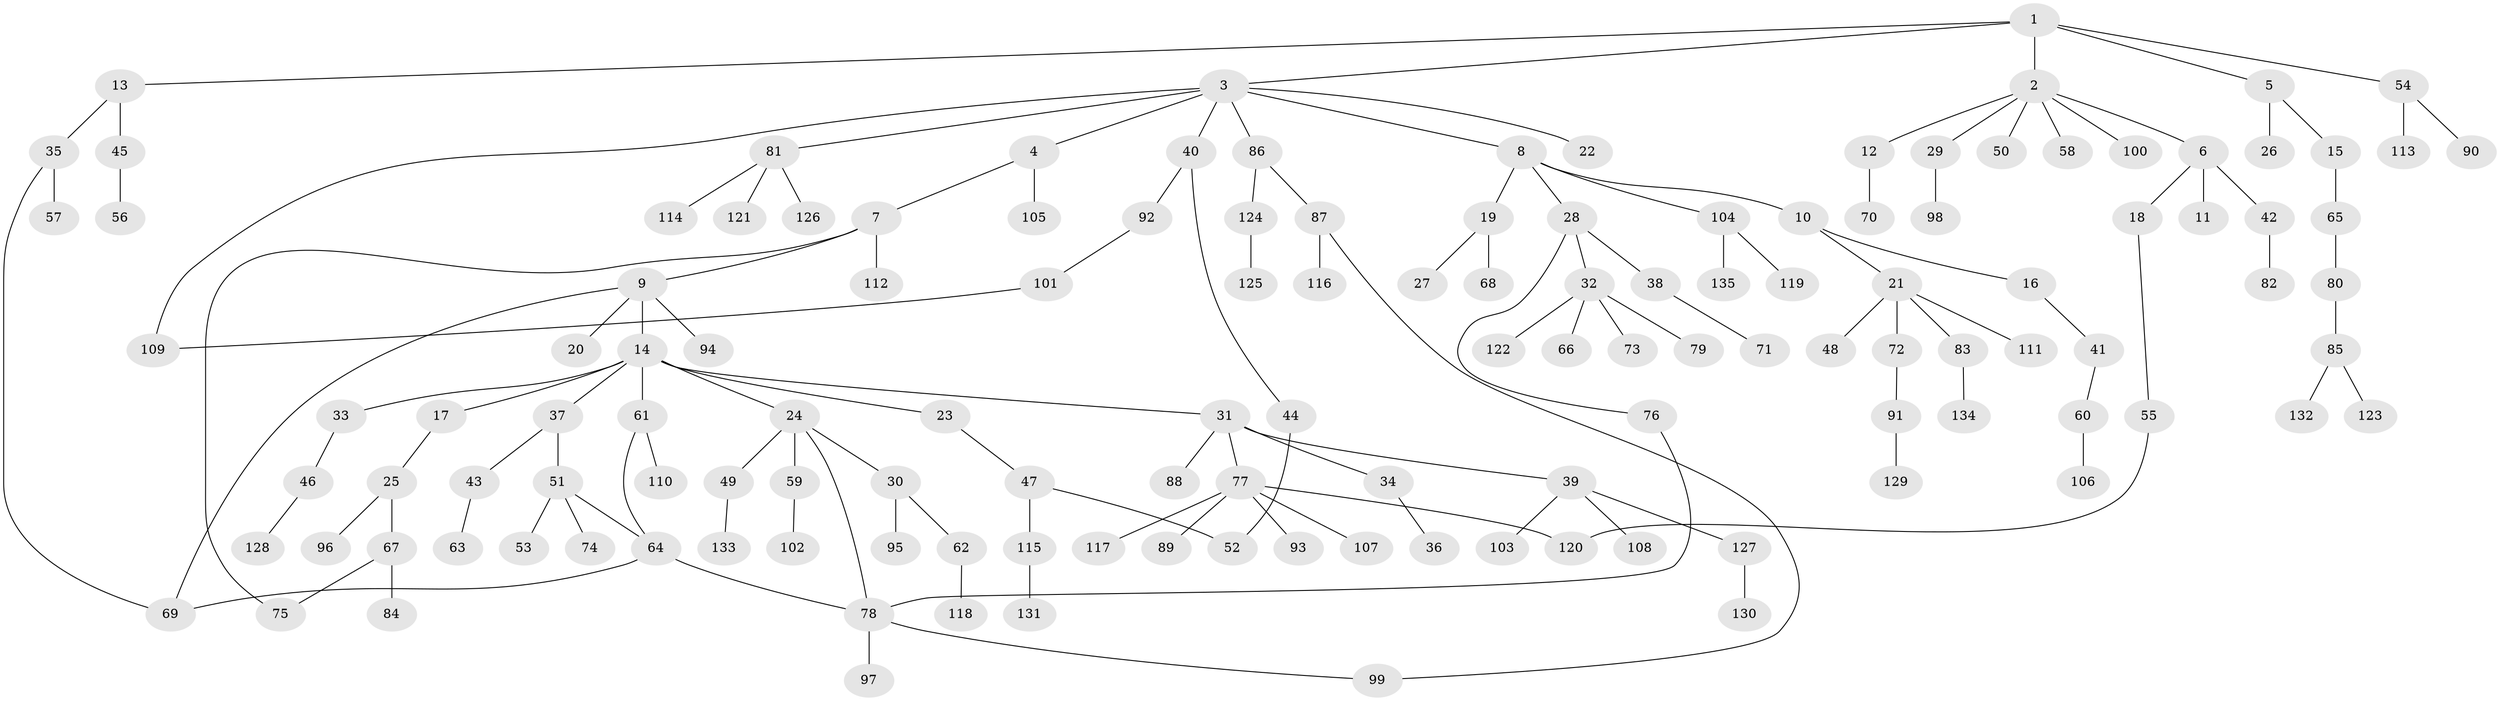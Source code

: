 // coarse degree distribution, {5: 0.06451612903225806, 7: 0.021505376344086023, 3: 0.0967741935483871, 4: 0.06451612903225806, 6: 0.03225806451612903, 1: 0.5268817204301075, 8: 0.010752688172043012, 2: 0.1827956989247312}
// Generated by graph-tools (version 1.1) at 2025/51/02/27/25 19:51:41]
// undirected, 135 vertices, 144 edges
graph export_dot {
graph [start="1"]
  node [color=gray90,style=filled];
  1;
  2;
  3;
  4;
  5;
  6;
  7;
  8;
  9;
  10;
  11;
  12;
  13;
  14;
  15;
  16;
  17;
  18;
  19;
  20;
  21;
  22;
  23;
  24;
  25;
  26;
  27;
  28;
  29;
  30;
  31;
  32;
  33;
  34;
  35;
  36;
  37;
  38;
  39;
  40;
  41;
  42;
  43;
  44;
  45;
  46;
  47;
  48;
  49;
  50;
  51;
  52;
  53;
  54;
  55;
  56;
  57;
  58;
  59;
  60;
  61;
  62;
  63;
  64;
  65;
  66;
  67;
  68;
  69;
  70;
  71;
  72;
  73;
  74;
  75;
  76;
  77;
  78;
  79;
  80;
  81;
  82;
  83;
  84;
  85;
  86;
  87;
  88;
  89;
  90;
  91;
  92;
  93;
  94;
  95;
  96;
  97;
  98;
  99;
  100;
  101;
  102;
  103;
  104;
  105;
  106;
  107;
  108;
  109;
  110;
  111;
  112;
  113;
  114;
  115;
  116;
  117;
  118;
  119;
  120;
  121;
  122;
  123;
  124;
  125;
  126;
  127;
  128;
  129;
  130;
  131;
  132;
  133;
  134;
  135;
  1 -- 2;
  1 -- 3;
  1 -- 5;
  1 -- 13;
  1 -- 54;
  2 -- 6;
  2 -- 12;
  2 -- 29;
  2 -- 50;
  2 -- 58;
  2 -- 100;
  3 -- 4;
  3 -- 8;
  3 -- 22;
  3 -- 40;
  3 -- 81;
  3 -- 86;
  3 -- 109;
  4 -- 7;
  4 -- 105;
  5 -- 15;
  5 -- 26;
  6 -- 11;
  6 -- 18;
  6 -- 42;
  7 -- 9;
  7 -- 112;
  7 -- 75;
  8 -- 10;
  8 -- 19;
  8 -- 28;
  8 -- 104;
  9 -- 14;
  9 -- 20;
  9 -- 94;
  9 -- 69;
  10 -- 16;
  10 -- 21;
  12 -- 70;
  13 -- 35;
  13 -- 45;
  14 -- 17;
  14 -- 23;
  14 -- 24;
  14 -- 31;
  14 -- 33;
  14 -- 37;
  14 -- 61;
  15 -- 65;
  16 -- 41;
  17 -- 25;
  18 -- 55;
  19 -- 27;
  19 -- 68;
  21 -- 48;
  21 -- 72;
  21 -- 83;
  21 -- 111;
  23 -- 47;
  24 -- 30;
  24 -- 49;
  24 -- 59;
  24 -- 78;
  25 -- 67;
  25 -- 96;
  28 -- 32;
  28 -- 38;
  28 -- 76;
  29 -- 98;
  30 -- 62;
  30 -- 95;
  31 -- 34;
  31 -- 39;
  31 -- 77;
  31 -- 88;
  32 -- 66;
  32 -- 73;
  32 -- 79;
  32 -- 122;
  33 -- 46;
  34 -- 36;
  35 -- 57;
  35 -- 69;
  37 -- 43;
  37 -- 51;
  38 -- 71;
  39 -- 103;
  39 -- 108;
  39 -- 127;
  40 -- 44;
  40 -- 92;
  41 -- 60;
  42 -- 82;
  43 -- 63;
  44 -- 52;
  45 -- 56;
  46 -- 128;
  47 -- 115;
  47 -- 52;
  49 -- 133;
  51 -- 53;
  51 -- 74;
  51 -- 64;
  54 -- 90;
  54 -- 113;
  55 -- 120;
  59 -- 102;
  60 -- 106;
  61 -- 64;
  61 -- 110;
  62 -- 118;
  64 -- 69;
  64 -- 78;
  65 -- 80;
  67 -- 75;
  67 -- 84;
  72 -- 91;
  76 -- 78;
  77 -- 89;
  77 -- 93;
  77 -- 107;
  77 -- 117;
  77 -- 120;
  78 -- 97;
  78 -- 99;
  80 -- 85;
  81 -- 114;
  81 -- 121;
  81 -- 126;
  83 -- 134;
  85 -- 123;
  85 -- 132;
  86 -- 87;
  86 -- 124;
  87 -- 116;
  87 -- 99;
  91 -- 129;
  92 -- 101;
  101 -- 109;
  104 -- 119;
  104 -- 135;
  115 -- 131;
  124 -- 125;
  127 -- 130;
}
